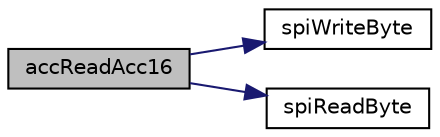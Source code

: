 digraph "accReadAcc16"
{
  edge [fontname="Helvetica",fontsize="10",labelfontname="Helvetica",labelfontsize="10"];
  node [fontname="Helvetica",fontsize="10",shape=record];
  rankdir="LR";
  Node1 [label="accReadAcc16",height=0.2,width=0.4,color="black", fillcolor="grey75", style="filled" fontcolor="black"];
  Node1 -> Node2 [color="midnightblue",fontsize="10",style="solid",fontname="Helvetica"];
  Node2 [label="spiWriteByte",height=0.2,width=0.4,color="black", fillcolor="white", style="filled",URL="$bma250_8c.html#a7c5dc930cead85e34dae84857e13587d",tooltip="Write one byte to SPI interface. "];
  Node1 -> Node3 [color="midnightblue",fontsize="10",style="solid",fontname="Helvetica"];
  Node3 [label="spiReadByte",height=0.2,width=0.4,color="black", fillcolor="white", style="filled",URL="$bma250_8c.html#a8ab7dd06edb48721ae999496ae91d5bb",tooltip="Read one byte from SPI interface. "];
}
